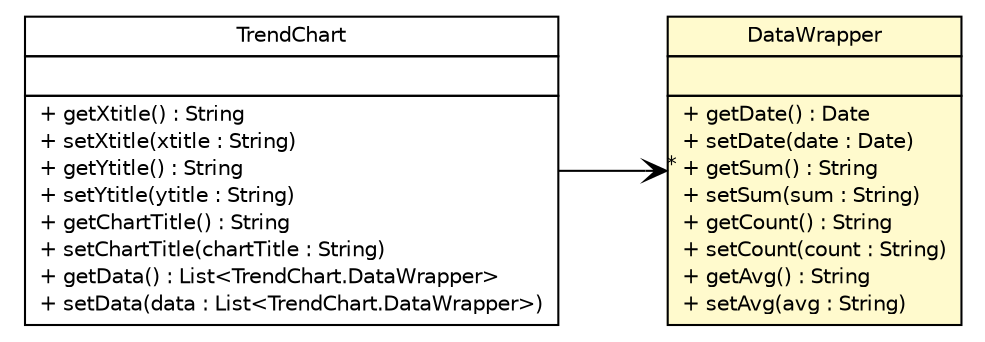 #!/usr/local/bin/dot
#
# Class diagram 
# Generated by UMLGraph version 5.1 (http://www.umlgraph.org/)
#

digraph G {
	edge [fontname="Helvetica",fontsize=10,labelfontname="Helvetica",labelfontsize=10];
	node [fontname="Helvetica",fontsize=10,shape=plaintext];
	nodesep=0.25;
	ranksep=0.5;
	rankdir=LR;
	// com.inn.headstartdemo.utils.TrendChart
	c52471 [label=<<table title="com.inn.headstartdemo.utils.TrendChart" border="0" cellborder="1" cellspacing="0" cellpadding="2" port="p" href="./TrendChart.html">
		<tr><td><table border="0" cellspacing="0" cellpadding="1">
<tr><td align="center" balign="center"> TrendChart </td></tr>
		</table></td></tr>
		<tr><td><table border="0" cellspacing="0" cellpadding="1">
<tr><td align="left" balign="left">  </td></tr>
		</table></td></tr>
		<tr><td><table border="0" cellspacing="0" cellpadding="1">
<tr><td align="left" balign="left"> + getXtitle() : String </td></tr>
<tr><td align="left" balign="left"> + setXtitle(xtitle : String) </td></tr>
<tr><td align="left" balign="left"> + getYtitle() : String </td></tr>
<tr><td align="left" balign="left"> + setYtitle(ytitle : String) </td></tr>
<tr><td align="left" balign="left"> + getChartTitle() : String </td></tr>
<tr><td align="left" balign="left"> + setChartTitle(chartTitle : String) </td></tr>
<tr><td align="left" balign="left"> + getData() : List&lt;TrendChart.DataWrapper&gt; </td></tr>
<tr><td align="left" balign="left"> + setData(data : List&lt;TrendChart.DataWrapper&gt;) </td></tr>
		</table></td></tr>
		</table>>, fontname="Helvetica", fontcolor="black", fontsize=10.0];
	// com.inn.headstartdemo.utils.TrendChart.DataWrapper
	c52472 [label=<<table title="com.inn.headstartdemo.utils.TrendChart.DataWrapper" border="0" cellborder="1" cellspacing="0" cellpadding="2" port="p" bgcolor="lemonChiffon" href="./TrendChart.DataWrapper.html">
		<tr><td><table border="0" cellspacing="0" cellpadding="1">
<tr><td align="center" balign="center"> DataWrapper </td></tr>
		</table></td></tr>
		<tr><td><table border="0" cellspacing="0" cellpadding="1">
<tr><td align="left" balign="left">  </td></tr>
		</table></td></tr>
		<tr><td><table border="0" cellspacing="0" cellpadding="1">
<tr><td align="left" balign="left"> + getDate() : Date </td></tr>
<tr><td align="left" balign="left"> + setDate(date : Date) </td></tr>
<tr><td align="left" balign="left"> + getSum() : String </td></tr>
<tr><td align="left" balign="left"> + setSum(sum : String) </td></tr>
<tr><td align="left" balign="left"> + getCount() : String </td></tr>
<tr><td align="left" balign="left"> + setCount(count : String) </td></tr>
<tr><td align="left" balign="left"> + getAvg() : String </td></tr>
<tr><td align="left" balign="left"> + setAvg(avg : String) </td></tr>
		</table></td></tr>
		</table>>, fontname="Helvetica", fontcolor="black", fontsize=10.0];
	// com.inn.headstartdemo.utils.TrendChart NAVASSOC com.inn.headstartdemo.utils.TrendChart.DataWrapper
	c52471:p -> c52472:p [taillabel="", label="", headlabel="*", fontname="Helvetica", fontcolor="black", fontsize=10.0, color="black", arrowhead=open];
}

